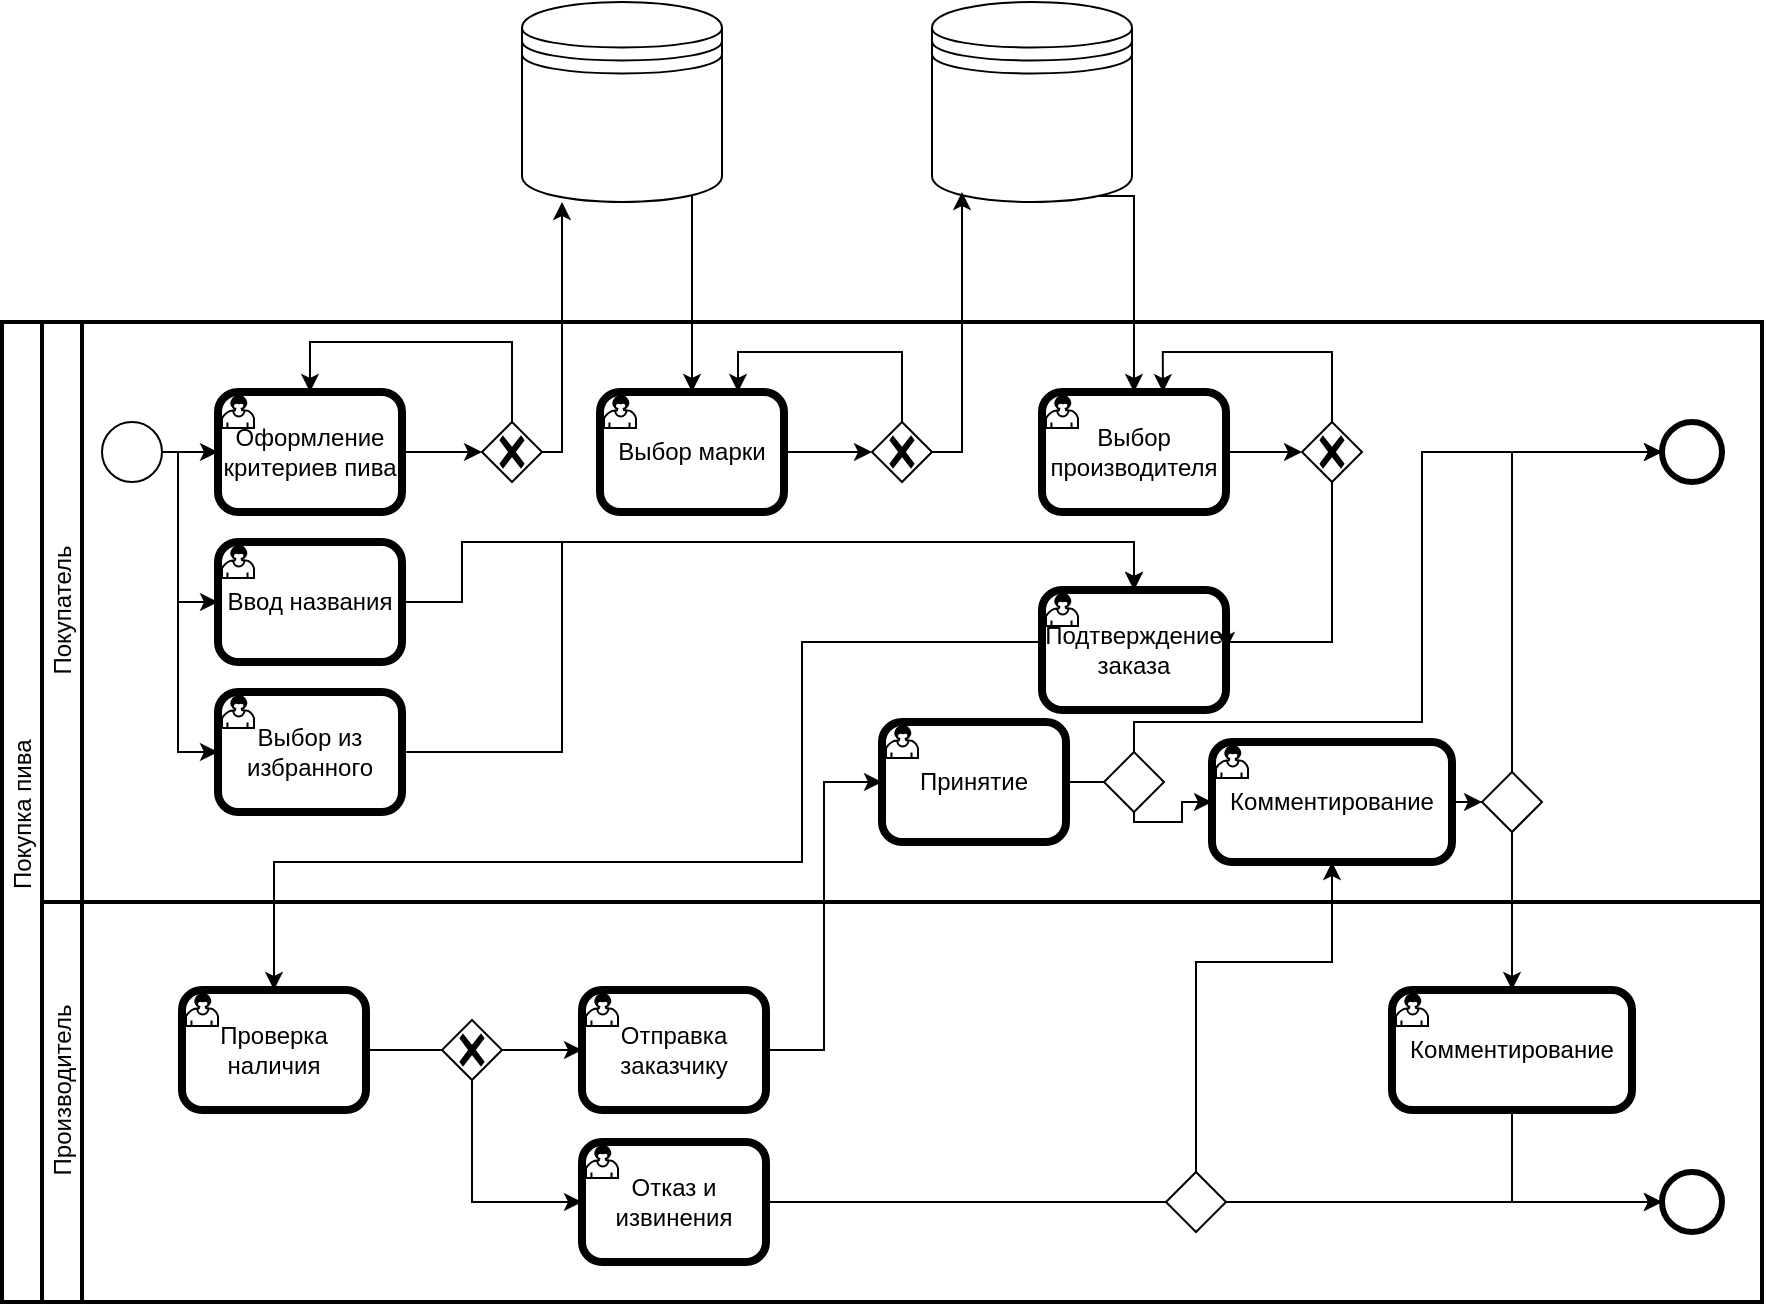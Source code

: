 <mxfile version="20.8.16" type="device"><diagram name="Page-1" id="YYmFh0FntbKWdNW9d9C3"><mxGraphModel dx="1062" dy="1724" grid="1" gridSize="10" guides="1" tooltips="1" connect="1" arrows="1" fold="1" page="1" pageScale="1" pageWidth="850" pageHeight="1100" math="0" shadow="0"><root><mxCell id="0"/><mxCell id="1" parent="0"/><mxCell id="e9KvqxVr5vJZTe87lniK-1" value="" style="swimlane;html=1;startSize=20;fontStyle=0;collapsible=0;horizontal=0;swimlaneLine=1;swimlaneFillColor=#ffffff;strokeWidth=2;whiteSpace=wrap;" vertex="1" parent="1"><mxGeometry x="80" y="20" width="880" height="490" as="geometry"/></mxCell><mxCell id="e9KvqxVr5vJZTe87lniK-2" value="Покупка пива" style="text;html=1;strokeColor=none;fillColor=none;align=center;verticalAlign=middle;whiteSpace=wrap;rounded=0;rotation=-90;" vertex="1" parent="e9KvqxVr5vJZTe87lniK-1"><mxGeometry x="-235.62" y="235.63" width="491.25" height="20" as="geometry"/></mxCell><mxCell id="e9KvqxVr5vJZTe87lniK-3" value="" style="swimlane;html=1;startSize=20;fontStyle=0;collapsible=0;horizontal=0;swimlaneLine=1;swimlaneFillColor=#ffffff;strokeWidth=2;whiteSpace=wrap;" vertex="1" parent="e9KvqxVr5vJZTe87lniK-1"><mxGeometry x="20" y="290" width="860" height="200" as="geometry"/></mxCell><mxCell id="e9KvqxVr5vJZTe87lniK-5" value="Производитель" style="text;html=1;strokeColor=none;fillColor=none;align=center;verticalAlign=middle;whiteSpace=wrap;rounded=0;rotation=-90;" vertex="1" parent="e9KvqxVr5vJZTe87lniK-3"><mxGeometry x="-86" y="84" width="193" height="20" as="geometry"/></mxCell><mxCell id="e9KvqxVr5vJZTe87lniK-42" style="edgeStyle=orthogonalEdgeStyle;rounded=0;orthogonalLoop=1;jettySize=auto;html=1;startArrow=none;" edge="1" parent="e9KvqxVr5vJZTe87lniK-3" source="e9KvqxVr5vJZTe87lniK-43" target="e9KvqxVr5vJZTe87lniK-41"><mxGeometry relative="1" as="geometry"/></mxCell><mxCell id="e9KvqxVr5vJZTe87lniK-39" value="Проверка наличия" style="points=[[0.25,0,0],[0.5,0,0],[0.75,0,0],[1,0.25,0],[1,0.5,0],[1,0.75,0],[0.75,1,0],[0.5,1,0],[0.25,1,0],[0,0.75,0],[0,0.5,0],[0,0.25,0]];shape=mxgraph.bpmn.task;whiteSpace=wrap;rectStyle=rounded;size=10;html=1;bpmnShapeType=call;taskMarker=user;" vertex="1" parent="e9KvqxVr5vJZTe87lniK-3"><mxGeometry x="70" y="44" width="92" height="60" as="geometry"/></mxCell><mxCell id="e9KvqxVr5vJZTe87lniK-41" value="Отправка заказчику" style="points=[[0.25,0,0],[0.5,0,0],[0.75,0,0],[1,0.25,0],[1,0.5,0],[1,0.75,0],[0.75,1,0],[0.5,1,0],[0.25,1,0],[0,0.75,0],[0,0.5,0],[0,0.25,0]];shape=mxgraph.bpmn.task;whiteSpace=wrap;rectStyle=rounded;size=10;html=1;bpmnShapeType=call;taskMarker=user;" vertex="1" parent="e9KvqxVr5vJZTe87lniK-3"><mxGeometry x="270" y="44" width="92" height="60" as="geometry"/></mxCell><mxCell id="e9KvqxVr5vJZTe87lniK-46" style="edgeStyle=orthogonalEdgeStyle;rounded=0;orthogonalLoop=1;jettySize=auto;html=1;entryX=0;entryY=0.5;entryDx=0;entryDy=0;entryPerimeter=0;" edge="1" parent="e9KvqxVr5vJZTe87lniK-3" source="e9KvqxVr5vJZTe87lniK-43" target="e9KvqxVr5vJZTe87lniK-45"><mxGeometry relative="1" as="geometry"><Array as="points"><mxPoint x="215" y="150"/></Array></mxGeometry></mxCell><mxCell id="e9KvqxVr5vJZTe87lniK-43" value="" style="points=[[0.25,0.25,0],[0.5,0,0],[0.75,0.25,0],[1,0.5,0],[0.75,0.75,0],[0.5,1,0],[0.25,0.75,0],[0,0.5,0]];shape=mxgraph.bpmn.gateway2;html=1;verticalLabelPosition=bottom;labelBackgroundColor=#ffffff;verticalAlign=top;align=center;perimeter=rhombusPerimeter;outlineConnect=0;outline=none;symbol=none;gwType=exclusive;" vertex="1" parent="e9KvqxVr5vJZTe87lniK-3"><mxGeometry x="200" y="59" width="30" height="30" as="geometry"/></mxCell><mxCell id="e9KvqxVr5vJZTe87lniK-44" value="" style="edgeStyle=orthogonalEdgeStyle;rounded=0;orthogonalLoop=1;jettySize=auto;html=1;endArrow=none;" edge="1" parent="e9KvqxVr5vJZTe87lniK-3" source="e9KvqxVr5vJZTe87lniK-39" target="e9KvqxVr5vJZTe87lniK-43"><mxGeometry relative="1" as="geometry"><mxPoint x="262.0" y="384" as="sourcePoint"/><mxPoint x="370" y="384" as="targetPoint"/></mxGeometry></mxCell><mxCell id="e9KvqxVr5vJZTe87lniK-48" style="edgeStyle=orthogonalEdgeStyle;rounded=0;orthogonalLoop=1;jettySize=auto;html=1;startArrow=none;" edge="1" parent="e9KvqxVr5vJZTe87lniK-3" source="e9KvqxVr5vJZTe87lniK-57" target="e9KvqxVr5vJZTe87lniK-47"><mxGeometry relative="1" as="geometry"/></mxCell><mxCell id="e9KvqxVr5vJZTe87lniK-45" value="Отказ и извинения" style="points=[[0.25,0,0],[0.5,0,0],[0.75,0,0],[1,0.25,0],[1,0.5,0],[1,0.75,0],[0.75,1,0],[0.5,1,0],[0.25,1,0],[0,0.75,0],[0,0.5,0],[0,0.25,0]];shape=mxgraph.bpmn.task;whiteSpace=wrap;rectStyle=rounded;size=10;html=1;bpmnShapeType=call;taskMarker=user;" vertex="1" parent="e9KvqxVr5vJZTe87lniK-3"><mxGeometry x="270" y="120" width="92" height="60" as="geometry"/></mxCell><mxCell id="e9KvqxVr5vJZTe87lniK-47" value="" style="points=[[0.145,0.145,0],[0.5,0,0],[0.855,0.145,0],[1,0.5,0],[0.855,0.855,0],[0.5,1,0],[0.145,0.855,0],[0,0.5,0]];shape=mxgraph.bpmn.event;html=1;verticalLabelPosition=bottom;labelBackgroundColor=#ffffff;verticalAlign=top;align=center;perimeter=ellipsePerimeter;outlineConnect=0;aspect=fixed;outline=end;symbol=terminate2;" vertex="1" parent="e9KvqxVr5vJZTe87lniK-3"><mxGeometry x="810" y="135" width="30" height="30" as="geometry"/></mxCell><mxCell id="e9KvqxVr5vJZTe87lniK-63" style="edgeStyle=orthogonalEdgeStyle;rounded=0;orthogonalLoop=1;jettySize=auto;html=1;" edge="1" parent="e9KvqxVr5vJZTe87lniK-3" source="e9KvqxVr5vJZTe87lniK-59" target="e9KvqxVr5vJZTe87lniK-47"><mxGeometry relative="1" as="geometry"><Array as="points"><mxPoint x="735" y="150"/></Array></mxGeometry></mxCell><mxCell id="e9KvqxVr5vJZTe87lniK-59" value="Комментирование" style="points=[[0.25,0,0],[0.5,0,0],[0.75,0,0],[1,0.25,0],[1,0.5,0],[1,0.75,0],[0.75,1,0],[0.5,1,0],[0.25,1,0],[0,0.75,0],[0,0.5,0],[0,0.25,0]];shape=mxgraph.bpmn.task;whiteSpace=wrap;rectStyle=rounded;size=10;html=1;bpmnShapeType=call;taskMarker=user;" vertex="1" parent="e9KvqxVr5vJZTe87lniK-3"><mxGeometry x="675" y="44" width="120" height="60" as="geometry"/></mxCell><mxCell id="e9KvqxVr5vJZTe87lniK-65" value="" style="edgeStyle=orthogonalEdgeStyle;rounded=0;orthogonalLoop=1;jettySize=auto;html=1;endArrow=none;" edge="1" parent="e9KvqxVr5vJZTe87lniK-3" source="e9KvqxVr5vJZTe87lniK-45" target="e9KvqxVr5vJZTe87lniK-57"><mxGeometry relative="1" as="geometry"><mxPoint x="462" y="460" as="sourcePoint"/><mxPoint x="860" y="460" as="targetPoint"/></mxGeometry></mxCell><mxCell id="e9KvqxVr5vJZTe87lniK-57" value="" style="points=[[0.25,0.25,0],[0.5,0,0],[0.75,0.25,0],[1,0.5,0],[0.75,0.75,0],[0.5,1,0],[0.25,0.75,0],[0,0.5,0]];shape=mxgraph.bpmn.gateway2;html=1;verticalLabelPosition=bottom;labelBackgroundColor=#ffffff;verticalAlign=top;align=center;perimeter=rhombusPerimeter;outlineConnect=0;outline=none;symbol=none;" vertex="1" parent="e9KvqxVr5vJZTe87lniK-3"><mxGeometry x="562" y="135" width="30" height="30" as="geometry"/></mxCell><mxCell id="e9KvqxVr5vJZTe87lniK-4" value="" style="swimlane;html=1;startSize=20;fontStyle=0;collapsible=0;horizontal=0;swimlaneLine=1;swimlaneFillColor=#ffffff;strokeWidth=2;whiteSpace=wrap;" vertex="1" parent="e9KvqxVr5vJZTe87lniK-1"><mxGeometry x="20" width="860" height="290" as="geometry"/></mxCell><mxCell id="e9KvqxVr5vJZTe87lniK-37" value="" style="edgeStyle=orthogonalEdgeStyle;rounded=0;orthogonalLoop=1;jettySize=auto;html=1;" edge="1" parent="e9KvqxVr5vJZTe87lniK-4" source="e9KvqxVr5vJZTe87lniK-7" target="e9KvqxVr5vJZTe87lniK-8"><mxGeometry relative="1" as="geometry"/></mxCell><mxCell id="e9KvqxVr5vJZTe87lniK-73" style="edgeStyle=orthogonalEdgeStyle;rounded=0;orthogonalLoop=1;jettySize=auto;html=1;entryX=0;entryY=0.5;entryDx=0;entryDy=0;entryPerimeter=0;" edge="1" parent="e9KvqxVr5vJZTe87lniK-4" source="e9KvqxVr5vJZTe87lniK-7" target="e9KvqxVr5vJZTe87lniK-71"><mxGeometry relative="1" as="geometry"><Array as="points"><mxPoint x="68" y="65"/><mxPoint x="68" y="140"/></Array></mxGeometry></mxCell><mxCell id="e9KvqxVr5vJZTe87lniK-74" style="edgeStyle=orthogonalEdgeStyle;rounded=0;orthogonalLoop=1;jettySize=auto;html=1;entryX=0;entryY=0.5;entryDx=0;entryDy=0;entryPerimeter=0;" edge="1" parent="e9KvqxVr5vJZTe87lniK-4" source="e9KvqxVr5vJZTe87lniK-7" target="e9KvqxVr5vJZTe87lniK-72"><mxGeometry relative="1" as="geometry"><Array as="points"><mxPoint x="68" y="65"/><mxPoint x="68" y="215"/></Array></mxGeometry></mxCell><mxCell id="e9KvqxVr5vJZTe87lniK-7" value="" style="points=[[0.145,0.145,0],[0.5,0,0],[0.855,0.145,0],[1,0.5,0],[0.855,0.855,0],[0.5,1,0],[0.145,0.855,0],[0,0.5,0]];shape=mxgraph.bpmn.event;html=1;verticalLabelPosition=bottom;labelBackgroundColor=#ffffff;verticalAlign=top;align=center;perimeter=ellipsePerimeter;outlineConnect=0;aspect=fixed;outline=standard;symbol=general;" vertex="1" parent="e9KvqxVr5vJZTe87lniK-4"><mxGeometry x="30" y="50" width="30" height="30" as="geometry"/></mxCell><mxCell id="e9KvqxVr5vJZTe87lniK-20" style="edgeStyle=orthogonalEdgeStyle;rounded=0;orthogonalLoop=1;jettySize=auto;html=1;entryX=0;entryY=0.5;entryDx=0;entryDy=0;entryPerimeter=0;" edge="1" parent="e9KvqxVr5vJZTe87lniK-4" source="e9KvqxVr5vJZTe87lniK-8" target="e9KvqxVr5vJZTe87lniK-19"><mxGeometry relative="1" as="geometry"><Array as="points"><mxPoint x="180" y="65"/><mxPoint x="180" y="65"/></Array></mxGeometry></mxCell><mxCell id="e9KvqxVr5vJZTe87lniK-8" value="Оформление критериев пива" style="points=[[0.25,0,0],[0.5,0,0],[0.75,0,0],[1,0.25,0],[1,0.5,0],[1,0.75,0],[0.75,1,0],[0.5,1,0],[0.25,1,0],[0,0.75,0],[0,0.5,0],[0,0.25,0]];shape=mxgraph.bpmn.task;whiteSpace=wrap;rectStyle=rounded;size=10;html=1;bpmnShapeType=call;taskMarker=user;" vertex="1" parent="e9KvqxVr5vJZTe87lniK-4"><mxGeometry x="88" y="35" width="92" height="60" as="geometry"/></mxCell><mxCell id="e9KvqxVr5vJZTe87lniK-24" style="edgeStyle=orthogonalEdgeStyle;rounded=0;orthogonalLoop=1;jettySize=auto;html=1;" edge="1" parent="e9KvqxVr5vJZTe87lniK-4" source="e9KvqxVr5vJZTe87lniK-15" target="e9KvqxVr5vJZTe87lniK-23"><mxGeometry relative="1" as="geometry"/></mxCell><mxCell id="e9KvqxVr5vJZTe87lniK-15" value="Выбор марки" style="points=[[0.25,0,0],[0.5,0,0],[0.75,0,0],[1,0.25,0],[1,0.5,0],[1,0.75,0],[0.75,1,0],[0.5,1,0],[0.25,1,0],[0,0.75,0],[0,0.5,0],[0,0.25,0]];shape=mxgraph.bpmn.task;whiteSpace=wrap;rectStyle=rounded;size=10;html=1;bpmnShapeType=call;taskMarker=user;" vertex="1" parent="e9KvqxVr5vJZTe87lniK-4"><mxGeometry x="279" y="35" width="92" height="60" as="geometry"/></mxCell><mxCell id="e9KvqxVr5vJZTe87lniK-33" style="edgeStyle=orthogonalEdgeStyle;rounded=0;orthogonalLoop=1;jettySize=auto;html=1;" edge="1" parent="e9KvqxVr5vJZTe87lniK-4" source="e9KvqxVr5vJZTe87lniK-17" target="e9KvqxVr5vJZTe87lniK-32"><mxGeometry relative="1" as="geometry"/></mxCell><mxCell id="e9KvqxVr5vJZTe87lniK-17" value="Выбор производителя" style="points=[[0.25,0,0],[0.5,0,0],[0.75,0,0],[1,0.25,0],[1,0.5,0],[1,0.75,0],[0.75,1,0],[0.5,1,0],[0.25,1,0],[0,0.75,0],[0,0.5,0],[0,0.25,0]];shape=mxgraph.bpmn.task;whiteSpace=wrap;rectStyle=rounded;size=10;html=1;bpmnShapeType=call;taskMarker=user;" vertex="1" parent="e9KvqxVr5vJZTe87lniK-4"><mxGeometry x="500" y="35" width="92" height="60" as="geometry"/></mxCell><mxCell id="e9KvqxVr5vJZTe87lniK-18" value="Подтверждение заказа" style="points=[[0.25,0,0],[0.5,0,0],[0.75,0,0],[1,0.25,0],[1,0.5,0],[1,0.75,0],[0.75,1,0],[0.5,1,0],[0.25,1,0],[0,0.75,0],[0,0.5,0],[0,0.25,0]];shape=mxgraph.bpmn.task;whiteSpace=wrap;rectStyle=rounded;size=10;html=1;bpmnShapeType=call;taskMarker=user;" vertex="1" parent="e9KvqxVr5vJZTe87lniK-4"><mxGeometry x="500" y="134" width="92" height="60" as="geometry"/></mxCell><mxCell id="e9KvqxVr5vJZTe87lniK-22" style="edgeStyle=orthogonalEdgeStyle;rounded=0;orthogonalLoop=1;jettySize=auto;html=1;" edge="1" parent="e9KvqxVr5vJZTe87lniK-4" source="e9KvqxVr5vJZTe87lniK-19" target="e9KvqxVr5vJZTe87lniK-8"><mxGeometry relative="1" as="geometry"><Array as="points"><mxPoint x="235" y="10"/><mxPoint x="134" y="10"/></Array></mxGeometry></mxCell><mxCell id="e9KvqxVr5vJZTe87lniK-19" value="" style="points=[[0.25,0.25,0],[0.5,0,0],[0.75,0.25,0],[1,0.5,0],[0.75,0.75,0],[0.5,1,0],[0.25,0.75,0],[0,0.5,0]];shape=mxgraph.bpmn.gateway2;html=1;verticalLabelPosition=bottom;labelBackgroundColor=#ffffff;verticalAlign=top;align=center;perimeter=rhombusPerimeter;outlineConnect=0;outline=none;symbol=none;gwType=exclusive;" vertex="1" parent="e9KvqxVr5vJZTe87lniK-4"><mxGeometry x="220" y="50" width="30" height="30" as="geometry"/></mxCell><mxCell id="e9KvqxVr5vJZTe87lniK-6" value="Покупатель" style="text;html=1;strokeColor=none;fillColor=none;align=center;verticalAlign=middle;whiteSpace=wrap;rounded=0;rotation=-90;" vertex="1" parent="e9KvqxVr5vJZTe87lniK-4"><mxGeometry x="-133" y="134" width="287" height="20" as="geometry"/></mxCell><mxCell id="e9KvqxVr5vJZTe87lniK-28" style="edgeStyle=orthogonalEdgeStyle;rounded=0;orthogonalLoop=1;jettySize=auto;html=1;entryX=0.75;entryY=0;entryDx=0;entryDy=0;entryPerimeter=0;" edge="1" parent="e9KvqxVr5vJZTe87lniK-4" source="e9KvqxVr5vJZTe87lniK-23" target="e9KvqxVr5vJZTe87lniK-15"><mxGeometry relative="1" as="geometry"><Array as="points"><mxPoint x="430" y="15"/><mxPoint x="348" y="15"/></Array></mxGeometry></mxCell><mxCell id="e9KvqxVr5vJZTe87lniK-23" value="" style="points=[[0.25,0.25,0],[0.5,0,0],[0.75,0.25,0],[1,0.5,0],[0.75,0.75,0],[0.5,1,0],[0.25,0.75,0],[0,0.5,0]];shape=mxgraph.bpmn.gateway2;html=1;verticalLabelPosition=bottom;labelBackgroundColor=#ffffff;verticalAlign=top;align=center;perimeter=rhombusPerimeter;outlineConnect=0;outline=none;symbol=none;gwType=exclusive;" vertex="1" parent="e9KvqxVr5vJZTe87lniK-4"><mxGeometry x="415" y="50" width="30" height="30" as="geometry"/></mxCell><mxCell id="e9KvqxVr5vJZTe87lniK-34" style="edgeStyle=orthogonalEdgeStyle;rounded=0;orthogonalLoop=1;jettySize=auto;html=1;entryX=0.657;entryY=0.001;entryDx=0;entryDy=0;entryPerimeter=0;" edge="1" parent="e9KvqxVr5vJZTe87lniK-4" source="e9KvqxVr5vJZTe87lniK-32" target="e9KvqxVr5vJZTe87lniK-17"><mxGeometry relative="1" as="geometry"><Array as="points"><mxPoint x="645" y="15"/><mxPoint x="560" y="15"/></Array></mxGeometry></mxCell><mxCell id="e9KvqxVr5vJZTe87lniK-36" style="edgeStyle=orthogonalEdgeStyle;rounded=0;orthogonalLoop=1;jettySize=auto;html=1;entryX=1;entryY=0.5;entryDx=0;entryDy=0;entryPerimeter=0;" edge="1" parent="e9KvqxVr5vJZTe87lniK-4" source="e9KvqxVr5vJZTe87lniK-32" target="e9KvqxVr5vJZTe87lniK-18"><mxGeometry relative="1" as="geometry"><Array as="points"><mxPoint x="645" y="160"/><mxPoint x="592" y="160"/></Array></mxGeometry></mxCell><mxCell id="e9KvqxVr5vJZTe87lniK-32" value="" style="points=[[0.25,0.25,0],[0.5,0,0],[0.75,0.25,0],[1,0.5,0],[0.75,0.75,0],[0.5,1,0],[0.25,0.75,0],[0,0.5,0]];shape=mxgraph.bpmn.gateway2;html=1;verticalLabelPosition=bottom;labelBackgroundColor=#ffffff;verticalAlign=top;align=center;perimeter=rhombusPerimeter;outlineConnect=0;outline=none;symbol=none;gwType=exclusive;" vertex="1" parent="e9KvqxVr5vJZTe87lniK-4"><mxGeometry x="630" y="50" width="30" height="30" as="geometry"/></mxCell><mxCell id="e9KvqxVr5vJZTe87lniK-38" value="" style="points=[[0.145,0.145,0],[0.5,0,0],[0.855,0.145,0],[1,0.5,0],[0.855,0.855,0],[0.5,1,0],[0.145,0.855,0],[0,0.5,0]];shape=mxgraph.bpmn.event;html=1;verticalLabelPosition=bottom;labelBackgroundColor=#ffffff;verticalAlign=top;align=center;perimeter=ellipsePerimeter;outlineConnect=0;aspect=fixed;outline=end;symbol=terminate2;" vertex="1" parent="e9KvqxVr5vJZTe87lniK-4"><mxGeometry x="810" y="50" width="30" height="30" as="geometry"/></mxCell><mxCell id="e9KvqxVr5vJZTe87lniK-51" style="edgeStyle=orthogonalEdgeStyle;rounded=0;orthogonalLoop=1;jettySize=auto;html=1;entryX=0;entryY=0.5;entryDx=0;entryDy=0;entryPerimeter=0;startArrow=none;" edge="1" parent="e9KvqxVr5vJZTe87lniK-4" source="e9KvqxVr5vJZTe87lniK-53" target="e9KvqxVr5vJZTe87lniK-38"><mxGeometry relative="1" as="geometry"><Array as="points"><mxPoint x="546" y="200"/><mxPoint x="690" y="200"/><mxPoint x="690" y="65"/></Array></mxGeometry></mxCell><mxCell id="e9KvqxVr5vJZTe87lniK-49" value="Принятие" style="points=[[0.25,0,0],[0.5,0,0],[0.75,0,0],[1,0.25,0],[1,0.5,0],[1,0.75,0],[0.75,1,0],[0.5,1,0],[0.25,1,0],[0,0.75,0],[0,0.5,0],[0,0.25,0]];shape=mxgraph.bpmn.task;whiteSpace=wrap;rectStyle=rounded;size=10;html=1;bpmnShapeType=call;taskMarker=user;" vertex="1" parent="e9KvqxVr5vJZTe87lniK-4"><mxGeometry x="420" y="200" width="92" height="60" as="geometry"/></mxCell><mxCell id="e9KvqxVr5vJZTe87lniK-67" style="edgeStyle=orthogonalEdgeStyle;rounded=0;orthogonalLoop=1;jettySize=auto;html=1;" edge="1" parent="e9KvqxVr5vJZTe87lniK-4" source="e9KvqxVr5vJZTe87lniK-52" target="e9KvqxVr5vJZTe87lniK-66"><mxGeometry relative="1" as="geometry"/></mxCell><mxCell id="e9KvqxVr5vJZTe87lniK-52" value="Комментирование" style="points=[[0.25,0,0],[0.5,0,0],[0.75,0,0],[1,0.25,0],[1,0.5,0],[1,0.75,0],[0.75,1,0],[0.5,1,0],[0.25,1,0],[0,0.75,0],[0,0.5,0],[0,0.25,0]];shape=mxgraph.bpmn.task;whiteSpace=wrap;rectStyle=rounded;size=10;html=1;bpmnShapeType=call;taskMarker=user;" vertex="1" parent="e9KvqxVr5vJZTe87lniK-4"><mxGeometry x="585" y="210" width="120" height="60" as="geometry"/></mxCell><mxCell id="e9KvqxVr5vJZTe87lniK-54" value="" style="edgeStyle=orthogonalEdgeStyle;rounded=0;orthogonalLoop=1;jettySize=auto;html=1;entryX=0.5;entryY=1;entryDx=0;entryDy=0;entryPerimeter=0;endArrow=none;" edge="1" parent="e9KvqxVr5vJZTe87lniK-4" source="e9KvqxVr5vJZTe87lniK-49" target="e9KvqxVr5vJZTe87lniK-53"><mxGeometry relative="1" as="geometry"><mxPoint x="692" y="250" as="sourcePoint"/><mxPoint x="885" y="100" as="targetPoint"/><Array as="points"><mxPoint x="546" y="230"/></Array></mxGeometry></mxCell><mxCell id="e9KvqxVr5vJZTe87lniK-64" style="edgeStyle=orthogonalEdgeStyle;rounded=0;orthogonalLoop=1;jettySize=auto;html=1;entryX=0;entryY=0.5;entryDx=0;entryDy=0;entryPerimeter=0;" edge="1" parent="e9KvqxVr5vJZTe87lniK-4" source="e9KvqxVr5vJZTe87lniK-53" target="e9KvqxVr5vJZTe87lniK-52"><mxGeometry relative="1" as="geometry"><Array as="points"><mxPoint x="546" y="250"/><mxPoint x="570" y="250"/><mxPoint x="570" y="240"/></Array></mxGeometry></mxCell><mxCell id="e9KvqxVr5vJZTe87lniK-53" value="" style="points=[[0.25,0.25,0],[0.5,0,0],[0.75,0.25,0],[1,0.5,0],[0.75,0.75,0],[0.5,1,0],[0.25,0.75,0],[0,0.5,0]];shape=mxgraph.bpmn.gateway2;html=1;verticalLabelPosition=bottom;labelBackgroundColor=#ffffff;verticalAlign=top;align=center;perimeter=rhombusPerimeter;outlineConnect=0;outline=none;symbol=none;" vertex="1" parent="e9KvqxVr5vJZTe87lniK-4"><mxGeometry x="531" y="215" width="30" height="30" as="geometry"/></mxCell><mxCell id="e9KvqxVr5vJZTe87lniK-68" style="edgeStyle=orthogonalEdgeStyle;rounded=0;orthogonalLoop=1;jettySize=auto;html=1;" edge="1" parent="e9KvqxVr5vJZTe87lniK-4" source="e9KvqxVr5vJZTe87lniK-66" target="e9KvqxVr5vJZTe87lniK-38"><mxGeometry relative="1" as="geometry"><Array as="points"><mxPoint x="735" y="65"/></Array></mxGeometry></mxCell><mxCell id="e9KvqxVr5vJZTe87lniK-66" value="" style="points=[[0.25,0.25,0],[0.5,0,0],[0.75,0.25,0],[1,0.5,0],[0.75,0.75,0],[0.5,1,0],[0.25,0.75,0],[0,0.5,0]];shape=mxgraph.bpmn.gateway2;html=1;verticalLabelPosition=bottom;labelBackgroundColor=#ffffff;verticalAlign=top;align=center;perimeter=rhombusPerimeter;outlineConnect=0;outline=none;symbol=none;" vertex="1" parent="e9KvqxVr5vJZTe87lniK-4"><mxGeometry x="720" y="225" width="30" height="30" as="geometry"/></mxCell><mxCell id="e9KvqxVr5vJZTe87lniK-79" style="edgeStyle=orthogonalEdgeStyle;rounded=0;orthogonalLoop=1;jettySize=auto;html=1;entryX=0.5;entryY=0;entryDx=0;entryDy=0;entryPerimeter=0;" edge="1" parent="e9KvqxVr5vJZTe87lniK-4" source="e9KvqxVr5vJZTe87lniK-71" target="e9KvqxVr5vJZTe87lniK-18"><mxGeometry relative="1" as="geometry"><Array as="points"><mxPoint x="210" y="140"/><mxPoint x="210" y="110"/><mxPoint x="546" y="110"/></Array></mxGeometry></mxCell><mxCell id="e9KvqxVr5vJZTe87lniK-71" value="Ввод названия" style="points=[[0.25,0,0],[0.5,0,0],[0.75,0,0],[1,0.25,0],[1,0.5,0],[1,0.75,0],[0.75,1,0],[0.5,1,0],[0.25,1,0],[0,0.75,0],[0,0.5,0],[0,0.25,0]];shape=mxgraph.bpmn.task;whiteSpace=wrap;rectStyle=rounded;size=10;html=1;bpmnShapeType=call;taskMarker=user;" vertex="1" parent="e9KvqxVr5vJZTe87lniK-4"><mxGeometry x="88" y="110" width="92" height="60" as="geometry"/></mxCell><mxCell id="e9KvqxVr5vJZTe87lniK-80" style="edgeStyle=orthogonalEdgeStyle;rounded=0;orthogonalLoop=1;jettySize=auto;html=1;entryX=0.5;entryY=0;entryDx=0;entryDy=0;entryPerimeter=0;" edge="1" parent="e9KvqxVr5vJZTe87lniK-4" source="e9KvqxVr5vJZTe87lniK-72" target="e9KvqxVr5vJZTe87lniK-18"><mxGeometry relative="1" as="geometry"><Array as="points"><mxPoint x="260" y="215"/><mxPoint x="260" y="110"/><mxPoint x="546" y="110"/></Array></mxGeometry></mxCell><mxCell id="e9KvqxVr5vJZTe87lniK-72" value="Выбор из избранного" style="points=[[0.25,0,0],[0.5,0,0],[0.75,0,0],[1,0.25,0],[1,0.5,0],[1,0.75,0],[0.75,1,0],[0.5,1,0],[0.25,1,0],[0,0.75,0],[0,0.5,0],[0,0.25,0]];shape=mxgraph.bpmn.task;whiteSpace=wrap;rectStyle=rounded;size=10;html=1;bpmnShapeType=call;taskMarker=user;" vertex="1" parent="e9KvqxVr5vJZTe87lniK-4"><mxGeometry x="88" y="185" width="92" height="60" as="geometry"/></mxCell><mxCell id="e9KvqxVr5vJZTe87lniK-40" style="edgeStyle=orthogonalEdgeStyle;rounded=0;orthogonalLoop=1;jettySize=auto;html=1;" edge="1" parent="e9KvqxVr5vJZTe87lniK-1" source="e9KvqxVr5vJZTe87lniK-18" target="e9KvqxVr5vJZTe87lniK-39"><mxGeometry relative="1" as="geometry"><Array as="points"><mxPoint x="400" y="160"/><mxPoint x="400" y="270"/><mxPoint x="136" y="270"/></Array></mxGeometry></mxCell><mxCell id="e9KvqxVr5vJZTe87lniK-50" style="edgeStyle=orthogonalEdgeStyle;rounded=0;orthogonalLoop=1;jettySize=auto;html=1;entryX=0;entryY=0.5;entryDx=0;entryDy=0;entryPerimeter=0;" edge="1" parent="e9KvqxVr5vJZTe87lniK-1" source="e9KvqxVr5vJZTe87lniK-41" target="e9KvqxVr5vJZTe87lniK-49"><mxGeometry relative="1" as="geometry"/></mxCell><mxCell id="e9KvqxVr5vJZTe87lniK-58" style="edgeStyle=orthogonalEdgeStyle;rounded=0;orthogonalLoop=1;jettySize=auto;html=1;" edge="1" parent="e9KvqxVr5vJZTe87lniK-1" source="e9KvqxVr5vJZTe87lniK-57" target="e9KvqxVr5vJZTe87lniK-52"><mxGeometry relative="1" as="geometry"><Array as="points"><mxPoint x="597" y="320"/><mxPoint x="665" y="320"/></Array></mxGeometry></mxCell><mxCell id="e9KvqxVr5vJZTe87lniK-69" style="edgeStyle=orthogonalEdgeStyle;rounded=0;orthogonalLoop=1;jettySize=auto;html=1;" edge="1" parent="e9KvqxVr5vJZTe87lniK-1" source="e9KvqxVr5vJZTe87lniK-66" target="e9KvqxVr5vJZTe87lniK-59"><mxGeometry relative="1" as="geometry"/></mxCell><mxCell id="e9KvqxVr5vJZTe87lniK-16" style="edgeStyle=orthogonalEdgeStyle;rounded=0;orthogonalLoop=1;jettySize=auto;html=1;exitX=0.85;exitY=0.95;exitDx=0;exitDy=0;exitPerimeter=0;entryX=0.5;entryY=0;entryDx=0;entryDy=0;entryPerimeter=0;" edge="1" parent="1" source="e9KvqxVr5vJZTe87lniK-10" target="e9KvqxVr5vJZTe87lniK-15"><mxGeometry relative="1" as="geometry"/></mxCell><mxCell id="e9KvqxVr5vJZTe87lniK-10" value="" style="shape=datastore;whiteSpace=wrap;html=1;labelPosition=center;verticalLabelPosition=bottom;align=center;verticalAlign=top;" vertex="1" parent="1"><mxGeometry x="340" y="-140" width="100" height="100" as="geometry"/></mxCell><mxCell id="e9KvqxVr5vJZTe87lniK-25" style="edgeStyle=orthogonalEdgeStyle;rounded=0;orthogonalLoop=1;jettySize=auto;html=1;" edge="1" parent="1" source="e9KvqxVr5vJZTe87lniK-19" target="e9KvqxVr5vJZTe87lniK-10"><mxGeometry relative="1" as="geometry"><Array as="points"><mxPoint x="360" y="85"/></Array></mxGeometry></mxCell><mxCell id="e9KvqxVr5vJZTe87lniK-31" style="edgeStyle=orthogonalEdgeStyle;rounded=0;orthogonalLoop=1;jettySize=auto;html=1;exitX=0.85;exitY=0.95;exitDx=0;exitDy=0;exitPerimeter=0;" edge="1" parent="1" source="e9KvqxVr5vJZTe87lniK-29" target="e9KvqxVr5vJZTe87lniK-17"><mxGeometry relative="1" as="geometry"><Array as="points"><mxPoint x="620" y="-45"/><mxPoint x="620" y="-43"/><mxPoint x="646" y="-43"/></Array></mxGeometry></mxCell><mxCell id="e9KvqxVr5vJZTe87lniK-29" value="" style="shape=datastore;whiteSpace=wrap;html=1;labelPosition=center;verticalLabelPosition=bottom;align=center;verticalAlign=top;" vertex="1" parent="1"><mxGeometry x="545" y="-140" width="100" height="100" as="geometry"/></mxCell><mxCell id="e9KvqxVr5vJZTe87lniK-70" style="edgeStyle=orthogonalEdgeStyle;rounded=0;orthogonalLoop=1;jettySize=auto;html=1;entryX=0.15;entryY=0.95;entryDx=0;entryDy=0;entryPerimeter=0;" edge="1" parent="1" source="e9KvqxVr5vJZTe87lniK-23" target="e9KvqxVr5vJZTe87lniK-29"><mxGeometry relative="1" as="geometry"><Array as="points"><mxPoint x="560" y="85"/></Array></mxGeometry></mxCell></root></mxGraphModel></diagram></mxfile>
